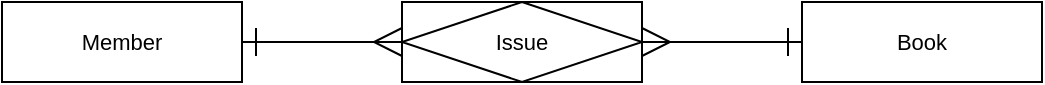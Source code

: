 <mxfile version="21.2.4" type="device" pages="3">
  <diagram name="LibrarySystem" id="lESxFu_Z51tAiPcniza-">
    <mxGraphModel dx="1050" dy="553" grid="1" gridSize="10" guides="1" tooltips="1" connect="1" arrows="1" fold="1" page="1" pageScale="1" pageWidth="850" pageHeight="1100" math="0" shadow="0">
      <root>
        <mxCell id="0" />
        <mxCell id="1" parent="0" />
        <mxCell id="5wBYpuFjk_DpI03UCCh_-4" value="" style="edgeStyle=entityRelationEdgeStyle;fontSize=11;html=1;endArrow=ERone;rounded=0;endSize=12;startArrow=ERmany;startFill=0;startSize=12;endFill=0;entryX=0;entryY=0.5;entryDx=0;entryDy=0;exitX=1;exitY=0.5;exitDx=0;exitDy=0;" parent="1" source="5wBYpuFjk_DpI03UCCh_-5" target="5wBYpuFjk_DpI03UCCh_-6" edge="1">
          <mxGeometry width="100" height="100" relative="1" as="geometry">
            <mxPoint x="460" y="230" as="sourcePoint" />
            <mxPoint x="580" y="310" as="targetPoint" />
          </mxGeometry>
        </mxCell>
        <mxCell id="5wBYpuFjk_DpI03UCCh_-5" value="&lt;font style=&quot;font-size: 11px;&quot;&gt;Issue&lt;/font&gt;" style="shape=associativeEntity;whiteSpace=wrap;html=1;align=center;fontSize=11;" parent="1" vertex="1">
          <mxGeometry x="320" y="200" width="120" height="40" as="geometry" />
        </mxCell>
        <mxCell id="5wBYpuFjk_DpI03UCCh_-6" value="&lt;font style=&quot;font-size: 11px;&quot;&gt;Book&lt;/font&gt;" style="whiteSpace=wrap;html=1;align=center;fontSize=11;" parent="1" vertex="1">
          <mxGeometry x="520" y="200" width="120" height="40" as="geometry" />
        </mxCell>
        <mxCell id="5wBYpuFjk_DpI03UCCh_-7" value="&lt;font style=&quot;font-size: 11px;&quot;&gt;Member&lt;/font&gt;" style="whiteSpace=wrap;html=1;align=center;fontSize=11;" parent="1" vertex="1">
          <mxGeometry x="120" y="200" width="120" height="40" as="geometry" />
        </mxCell>
        <mxCell id="5wBYpuFjk_DpI03UCCh_-8" value="" style="edgeStyle=entityRelationEdgeStyle;fontSize=11;html=1;endArrow=ERmany;rounded=0;endSize=12;startArrow=ERone;startFill=0;startSize=12;exitX=1;exitY=0.5;exitDx=0;exitDy=0;entryX=0;entryY=0.5;entryDx=0;entryDy=0;" parent="1" source="5wBYpuFjk_DpI03UCCh_-7" target="5wBYpuFjk_DpI03UCCh_-5" edge="1">
          <mxGeometry width="100" height="100" relative="1" as="geometry">
            <mxPoint x="320" y="480" as="sourcePoint" />
            <mxPoint x="600" y="390" as="targetPoint" />
          </mxGeometry>
        </mxCell>
      </root>
    </mxGraphModel>
  </diagram>
  <diagram id="S2V1aZm8wvq4am7jAoEh" name="SalesInformationSystem">
    <mxGraphModel dx="1050" dy="553" grid="1" gridSize="10" guides="1" tooltips="1" connect="1" arrows="1" fold="1" page="1" pageScale="1" pageWidth="850" pageHeight="1100" math="0" shadow="0">
      <root>
        <mxCell id="0" />
        <mxCell id="1" parent="0" />
        <mxCell id="zU464zbcMUOzNIzpDB2L-1" value="&lt;font style=&quot;font-size: 11px;&quot;&gt;Product&lt;/font&gt;" style="whiteSpace=wrap;html=1;align=center;fontSize=11;" parent="1" vertex="1">
          <mxGeometry x="440" y="360" width="120" height="40" as="geometry" />
        </mxCell>
        <mxCell id="zU464zbcMUOzNIzpDB2L-2" value="&lt;font style=&quot;font-size: 11px;&quot;&gt;Customer&lt;/font&gt;" style="whiteSpace=wrap;html=1;align=center;fontSize=11;" parent="1" vertex="1">
          <mxGeometry x="240" y="120" width="120" height="40" as="geometry" />
        </mxCell>
        <mxCell id="zU464zbcMUOzNIzpDB2L-3" value="&lt;font style=&quot;font-size: 11px;&quot;&gt;Order&lt;/font&gt;" style="whiteSpace=wrap;html=1;align=center;fontSize=11;" parent="1" vertex="1">
          <mxGeometry x="440" y="120" width="120" height="40" as="geometry" />
        </mxCell>
        <mxCell id="50gc6p-AnU8aoiK_yKj--1" value="" style="edgeStyle=entityRelationEdgeStyle;fontSize=11;html=1;endArrow=ERmany;rounded=0;endSize=12;startArrow=ERone;startFill=0;startSize=12;exitX=1;exitY=0.5;exitDx=0;exitDy=0;entryX=0;entryY=0.5;entryDx=0;entryDy=0;" parent="1" source="zU464zbcMUOzNIzpDB2L-2" target="zU464zbcMUOzNIzpDB2L-3" edge="1">
          <mxGeometry width="100" height="100" relative="1" as="geometry">
            <mxPoint x="270" y="124.5" as="sourcePoint" />
            <mxPoint x="410" y="124.5" as="targetPoint" />
          </mxGeometry>
        </mxCell>
        <mxCell id="eWRks6wsK892IP4dsVMo-1" value="&lt;span style=&quot;font-size: 11px;&quot;&gt;Order Details&lt;/span&gt;" style="shape=associativeEntity;whiteSpace=wrap;html=1;align=center;fontSize=11;" parent="1" vertex="1">
          <mxGeometry x="440" y="240" width="120" height="40" as="geometry" />
        </mxCell>
        <mxCell id="eWRks6wsK892IP4dsVMo-4" value="" style="endArrow=ERmany;html=1;rounded=0;endFill=0;startArrow=ERone;startFill=0;endSize=12;startSize=12;exitX=0.5;exitY=1;exitDx=0;exitDy=0;fontSize=11;" parent="1" source="zU464zbcMUOzNIzpDB2L-3" target="eWRks6wsK892IP4dsVMo-1" edge="1">
          <mxGeometry relative="1" as="geometry">
            <mxPoint x="390" y="170" as="sourcePoint" />
            <mxPoint x="390" y="280" as="targetPoint" />
          </mxGeometry>
        </mxCell>
        <mxCell id="eWRks6wsK892IP4dsVMo-5" value="" style="endArrow=ERmany;html=1;rounded=0;endFill=0;startArrow=ERone;startFill=0;endSize=12;startSize=12;exitX=0.5;exitY=0;exitDx=0;exitDy=0;entryX=0.5;entryY=1;entryDx=0;entryDy=0;fontSize=11;" parent="1" source="zU464zbcMUOzNIzpDB2L-1" target="eWRks6wsK892IP4dsVMo-1" edge="1">
          <mxGeometry relative="1" as="geometry">
            <mxPoint x="530" y="160" as="sourcePoint" />
            <mxPoint x="530" y="260" as="targetPoint" />
          </mxGeometry>
        </mxCell>
      </root>
    </mxGraphModel>
  </diagram>
  <diagram id="zlVCVe6KcqRfG_bOTZ1N" name="StudentRegistrationSystem">
    <mxGraphModel dx="1050" dy="553" grid="1" gridSize="10" guides="1" tooltips="1" connect="1" arrows="1" fold="1" page="1" pageScale="1" pageWidth="850" pageHeight="1100" math="0" shadow="0">
      <root>
        <mxCell id="0" />
        <mxCell id="1" parent="0" />
        <mxCell id="Gt5aWbUoYYorkQeezHNm-1" value="&lt;font style=&quot;font-size: 11px; font-weight: normal;&quot;&gt;Course&lt;/font&gt;" style="shape=table;startSize=60;container=1;collapsible=1;childLayout=tableLayout;fixedRows=1;rowLines=0;fontStyle=1;align=center;resizeLast=1;html=1;fontSize=11;" parent="1" vertex="1" collapsed="1">
          <mxGeometry x="160" y="360" width="120" height="40" as="geometry">
            <mxRectangle x="120" y="270" width="180" height="180" as="alternateBounds" />
          </mxGeometry>
        </mxCell>
        <mxCell id="Gt5aWbUoYYorkQeezHNm-2" value="" style="shape=tableRow;horizontal=0;startSize=0;swimlaneHead=0;swimlaneBody=0;fillColor=none;collapsible=0;dropTarget=0;points=[[0,0.5],[1,0.5]];portConstraint=eastwest;top=0;left=0;right=0;bottom=1;" parent="Gt5aWbUoYYorkQeezHNm-1" vertex="1">
          <mxGeometry y="60" width="180" height="30" as="geometry" />
        </mxCell>
        <mxCell id="Gt5aWbUoYYorkQeezHNm-3" value="PK" style="shape=partialRectangle;connectable=0;fillColor=none;top=0;left=0;bottom=0;right=0;fontStyle=1;overflow=hidden;whiteSpace=wrap;html=1;" parent="Gt5aWbUoYYorkQeezHNm-2" vertex="1">
          <mxGeometry width="30" height="30" as="geometry">
            <mxRectangle width="30" height="30" as="alternateBounds" />
          </mxGeometry>
        </mxCell>
        <mxCell id="Gt5aWbUoYYorkQeezHNm-4" value="UniqueID" style="shape=partialRectangle;connectable=0;fillColor=none;top=0;left=0;bottom=0;right=0;align=left;spacingLeft=6;fontStyle=5;overflow=hidden;whiteSpace=wrap;html=1;" parent="Gt5aWbUoYYorkQeezHNm-2" vertex="1">
          <mxGeometry x="30" width="150" height="30" as="geometry">
            <mxRectangle width="150" height="30" as="alternateBounds" />
          </mxGeometry>
        </mxCell>
        <mxCell id="Gt5aWbUoYYorkQeezHNm-5" value="" style="shape=tableRow;horizontal=0;startSize=0;swimlaneHead=0;swimlaneBody=0;fillColor=none;collapsible=0;dropTarget=0;points=[[0,0.5],[1,0.5]];portConstraint=eastwest;top=0;left=0;right=0;bottom=0;" parent="Gt5aWbUoYYorkQeezHNm-1" vertex="1">
          <mxGeometry y="90" width="180" height="30" as="geometry" />
        </mxCell>
        <mxCell id="Gt5aWbUoYYorkQeezHNm-6" value="" style="shape=partialRectangle;connectable=0;fillColor=none;top=0;left=0;bottom=0;right=0;editable=1;overflow=hidden;whiteSpace=wrap;html=1;" parent="Gt5aWbUoYYorkQeezHNm-5" vertex="1">
          <mxGeometry width="30" height="30" as="geometry">
            <mxRectangle width="30" height="30" as="alternateBounds" />
          </mxGeometry>
        </mxCell>
        <mxCell id="Gt5aWbUoYYorkQeezHNm-7" value="orderid" style="shape=partialRectangle;connectable=0;fillColor=none;top=0;left=0;bottom=0;right=0;align=left;spacingLeft=6;overflow=hidden;whiteSpace=wrap;html=1;" parent="Gt5aWbUoYYorkQeezHNm-5" vertex="1">
          <mxGeometry x="30" width="150" height="30" as="geometry">
            <mxRectangle width="150" height="30" as="alternateBounds" />
          </mxGeometry>
        </mxCell>
        <mxCell id="Gt5aWbUoYYorkQeezHNm-8" value="" style="shape=tableRow;horizontal=0;startSize=0;swimlaneHead=0;swimlaneBody=0;fillColor=none;collapsible=0;dropTarget=0;points=[[0,0.5],[1,0.5]];portConstraint=eastwest;top=0;left=0;right=0;bottom=0;" parent="Gt5aWbUoYYorkQeezHNm-1" vertex="1">
          <mxGeometry y="120" width="180" height="30" as="geometry" />
        </mxCell>
        <mxCell id="Gt5aWbUoYYorkQeezHNm-9" value="" style="shape=partialRectangle;connectable=0;fillColor=none;top=0;left=0;bottom=0;right=0;editable=1;overflow=hidden;whiteSpace=wrap;html=1;" parent="Gt5aWbUoYYorkQeezHNm-8" vertex="1">
          <mxGeometry width="30" height="30" as="geometry">
            <mxRectangle width="30" height="30" as="alternateBounds" />
          </mxGeometry>
        </mxCell>
        <mxCell id="Gt5aWbUoYYorkQeezHNm-10" value="Row 2" style="shape=partialRectangle;connectable=0;fillColor=none;top=0;left=0;bottom=0;right=0;align=left;spacingLeft=6;overflow=hidden;whiteSpace=wrap;html=1;" parent="Gt5aWbUoYYorkQeezHNm-8" vertex="1">
          <mxGeometry x="30" width="150" height="30" as="geometry">
            <mxRectangle width="150" height="30" as="alternateBounds" />
          </mxGeometry>
        </mxCell>
        <mxCell id="Gt5aWbUoYYorkQeezHNm-11" value="" style="shape=tableRow;horizontal=0;startSize=0;swimlaneHead=0;swimlaneBody=0;fillColor=none;collapsible=0;dropTarget=0;points=[[0,0.5],[1,0.5]];portConstraint=eastwest;top=0;left=0;right=0;bottom=0;" parent="Gt5aWbUoYYorkQeezHNm-1" vertex="1">
          <mxGeometry y="150" width="180" height="30" as="geometry" />
        </mxCell>
        <mxCell id="Gt5aWbUoYYorkQeezHNm-12" value="" style="shape=partialRectangle;connectable=0;fillColor=none;top=0;left=0;bottom=0;right=0;editable=1;overflow=hidden;whiteSpace=wrap;html=1;" parent="Gt5aWbUoYYorkQeezHNm-11" vertex="1">
          <mxGeometry width="30" height="30" as="geometry">
            <mxRectangle width="30" height="30" as="alternateBounds" />
          </mxGeometry>
        </mxCell>
        <mxCell id="Gt5aWbUoYYorkQeezHNm-13" value="Row 3" style="shape=partialRectangle;connectable=0;fillColor=none;top=0;left=0;bottom=0;right=0;align=left;spacingLeft=6;overflow=hidden;whiteSpace=wrap;html=1;" parent="Gt5aWbUoYYorkQeezHNm-11" vertex="1">
          <mxGeometry x="30" width="150" height="30" as="geometry">
            <mxRectangle width="150" height="30" as="alternateBounds" />
          </mxGeometry>
        </mxCell>
        <mxCell id="Gt5aWbUoYYorkQeezHNm-14" value="&lt;font style=&quot;font-size: 11px; font-weight: normal;&quot;&gt;Student&lt;/font&gt;" style="shape=table;startSize=60;container=1;collapsible=1;childLayout=tableLayout;fixedRows=1;rowLines=0;fontStyle=1;align=center;resizeLast=1;html=1;fontSize=11;" parent="1" vertex="1" collapsed="1">
          <mxGeometry x="360" y="600" width="120" height="40" as="geometry">
            <mxRectangle x="610" y="130" width="180" height="180" as="alternateBounds" />
          </mxGeometry>
        </mxCell>
        <mxCell id="Gt5aWbUoYYorkQeezHNm-15" value="" style="shape=tableRow;horizontal=0;startSize=0;swimlaneHead=0;swimlaneBody=0;fillColor=none;collapsible=0;dropTarget=0;points=[[0,0.5],[1,0.5]];portConstraint=eastwest;top=0;left=0;right=0;bottom=1;" parent="Gt5aWbUoYYorkQeezHNm-14" vertex="1">
          <mxGeometry y="60" width="180" height="30" as="geometry" />
        </mxCell>
        <mxCell id="Gt5aWbUoYYorkQeezHNm-16" value="PK" style="shape=partialRectangle;connectable=0;fillColor=none;top=0;left=0;bottom=0;right=0;fontStyle=1;overflow=hidden;whiteSpace=wrap;html=1;" parent="Gt5aWbUoYYorkQeezHNm-15" vertex="1">
          <mxGeometry width="30" height="30" as="geometry">
            <mxRectangle width="30" height="30" as="alternateBounds" />
          </mxGeometry>
        </mxCell>
        <mxCell id="Gt5aWbUoYYorkQeezHNm-17" value="UniqueID" style="shape=partialRectangle;connectable=0;fillColor=none;top=0;left=0;bottom=0;right=0;align=left;spacingLeft=6;fontStyle=5;overflow=hidden;whiteSpace=wrap;html=1;" parent="Gt5aWbUoYYorkQeezHNm-15" vertex="1">
          <mxGeometry x="30" width="150" height="30" as="geometry">
            <mxRectangle width="150" height="30" as="alternateBounds" />
          </mxGeometry>
        </mxCell>
        <mxCell id="Gt5aWbUoYYorkQeezHNm-18" value="" style="shape=tableRow;horizontal=0;startSize=0;swimlaneHead=0;swimlaneBody=0;fillColor=none;collapsible=0;dropTarget=0;points=[[0,0.5],[1,0.5]];portConstraint=eastwest;top=0;left=0;right=0;bottom=0;" parent="Gt5aWbUoYYorkQeezHNm-14" vertex="1">
          <mxGeometry y="90" width="180" height="30" as="geometry" />
        </mxCell>
        <mxCell id="Gt5aWbUoYYorkQeezHNm-19" value="" style="shape=partialRectangle;connectable=0;fillColor=none;top=0;left=0;bottom=0;right=0;editable=1;overflow=hidden;whiteSpace=wrap;html=1;" parent="Gt5aWbUoYYorkQeezHNm-18" vertex="1">
          <mxGeometry width="30" height="30" as="geometry">
            <mxRectangle width="30" height="30" as="alternateBounds" />
          </mxGeometry>
        </mxCell>
        <mxCell id="Gt5aWbUoYYorkQeezHNm-20" value="orderid" style="shape=partialRectangle;connectable=0;fillColor=none;top=0;left=0;bottom=0;right=0;align=left;spacingLeft=6;overflow=hidden;whiteSpace=wrap;html=1;" parent="Gt5aWbUoYYorkQeezHNm-18" vertex="1">
          <mxGeometry x="30" width="150" height="30" as="geometry">
            <mxRectangle width="150" height="30" as="alternateBounds" />
          </mxGeometry>
        </mxCell>
        <mxCell id="Gt5aWbUoYYorkQeezHNm-21" value="" style="shape=tableRow;horizontal=0;startSize=0;swimlaneHead=0;swimlaneBody=0;fillColor=none;collapsible=0;dropTarget=0;points=[[0,0.5],[1,0.5]];portConstraint=eastwest;top=0;left=0;right=0;bottom=0;" parent="Gt5aWbUoYYorkQeezHNm-14" vertex="1">
          <mxGeometry y="120" width="180" height="30" as="geometry" />
        </mxCell>
        <mxCell id="Gt5aWbUoYYorkQeezHNm-22" value="" style="shape=partialRectangle;connectable=0;fillColor=none;top=0;left=0;bottom=0;right=0;editable=1;overflow=hidden;whiteSpace=wrap;html=1;" parent="Gt5aWbUoYYorkQeezHNm-21" vertex="1">
          <mxGeometry width="30" height="30" as="geometry">
            <mxRectangle width="30" height="30" as="alternateBounds" />
          </mxGeometry>
        </mxCell>
        <mxCell id="Gt5aWbUoYYorkQeezHNm-23" value="Row 2" style="shape=partialRectangle;connectable=0;fillColor=none;top=0;left=0;bottom=0;right=0;align=left;spacingLeft=6;overflow=hidden;whiteSpace=wrap;html=1;" parent="Gt5aWbUoYYorkQeezHNm-21" vertex="1">
          <mxGeometry x="30" width="150" height="30" as="geometry">
            <mxRectangle width="150" height="30" as="alternateBounds" />
          </mxGeometry>
        </mxCell>
        <mxCell id="Gt5aWbUoYYorkQeezHNm-24" value="" style="shape=tableRow;horizontal=0;startSize=0;swimlaneHead=0;swimlaneBody=0;fillColor=none;collapsible=0;dropTarget=0;points=[[0,0.5],[1,0.5]];portConstraint=eastwest;top=0;left=0;right=0;bottom=0;" parent="Gt5aWbUoYYorkQeezHNm-14" vertex="1">
          <mxGeometry y="150" width="180" height="30" as="geometry" />
        </mxCell>
        <mxCell id="Gt5aWbUoYYorkQeezHNm-25" value="" style="shape=partialRectangle;connectable=0;fillColor=none;top=0;left=0;bottom=0;right=0;editable=1;overflow=hidden;whiteSpace=wrap;html=1;" parent="Gt5aWbUoYYorkQeezHNm-24" vertex="1">
          <mxGeometry width="30" height="30" as="geometry">
            <mxRectangle width="30" height="30" as="alternateBounds" />
          </mxGeometry>
        </mxCell>
        <mxCell id="Gt5aWbUoYYorkQeezHNm-26" value="Row 3" style="shape=partialRectangle;connectable=0;fillColor=none;top=0;left=0;bottom=0;right=0;align=left;spacingLeft=6;overflow=hidden;whiteSpace=wrap;html=1;" parent="Gt5aWbUoYYorkQeezHNm-24" vertex="1">
          <mxGeometry x="30" width="150" height="30" as="geometry">
            <mxRectangle width="150" height="30" as="alternateBounds" />
          </mxGeometry>
        </mxCell>
        <mxCell id="Gt5aWbUoYYorkQeezHNm-27" value="&lt;font style=&quot;font-size: 11px; font-weight: normal;&quot;&gt;Faculty&lt;/font&gt;" style="shape=table;startSize=60;container=1;collapsible=1;childLayout=tableLayout;fixedRows=1;rowLines=0;fontStyle=1;align=center;resizeLast=1;html=1;fontSize=11;" parent="1" vertex="1" collapsed="1">
          <mxGeometry x="360" y="240" width="120" height="40" as="geometry">
            <mxRectangle x="330" y="180" width="180" height="180" as="alternateBounds" />
          </mxGeometry>
        </mxCell>
        <mxCell id="Gt5aWbUoYYorkQeezHNm-28" value="" style="shape=tableRow;horizontal=0;startSize=0;swimlaneHead=0;swimlaneBody=0;fillColor=none;collapsible=0;dropTarget=0;points=[[0,0.5],[1,0.5]];portConstraint=eastwest;top=0;left=0;right=0;bottom=1;" parent="Gt5aWbUoYYorkQeezHNm-27" vertex="1">
          <mxGeometry y="60" width="180" height="30" as="geometry" />
        </mxCell>
        <mxCell id="Gt5aWbUoYYorkQeezHNm-29" value="PK" style="shape=partialRectangle;connectable=0;fillColor=none;top=0;left=0;bottom=0;right=0;fontStyle=1;overflow=hidden;whiteSpace=wrap;html=1;" parent="Gt5aWbUoYYorkQeezHNm-28" vertex="1">
          <mxGeometry width="30" height="30" as="geometry">
            <mxRectangle width="30" height="30" as="alternateBounds" />
          </mxGeometry>
        </mxCell>
        <mxCell id="Gt5aWbUoYYorkQeezHNm-30" value="UniqueID" style="shape=partialRectangle;connectable=0;fillColor=none;top=0;left=0;bottom=0;right=0;align=left;spacingLeft=6;fontStyle=5;overflow=hidden;whiteSpace=wrap;html=1;" parent="Gt5aWbUoYYorkQeezHNm-28" vertex="1">
          <mxGeometry x="30" width="150" height="30" as="geometry">
            <mxRectangle width="150" height="30" as="alternateBounds" />
          </mxGeometry>
        </mxCell>
        <mxCell id="Gt5aWbUoYYorkQeezHNm-31" value="" style="shape=tableRow;horizontal=0;startSize=0;swimlaneHead=0;swimlaneBody=0;fillColor=none;collapsible=0;dropTarget=0;points=[[0,0.5],[1,0.5]];portConstraint=eastwest;top=0;left=0;right=0;bottom=0;" parent="Gt5aWbUoYYorkQeezHNm-27" vertex="1">
          <mxGeometry y="90" width="180" height="30" as="geometry" />
        </mxCell>
        <mxCell id="Gt5aWbUoYYorkQeezHNm-32" value="" style="shape=partialRectangle;connectable=0;fillColor=none;top=0;left=0;bottom=0;right=0;editable=1;overflow=hidden;whiteSpace=wrap;html=1;" parent="Gt5aWbUoYYorkQeezHNm-31" vertex="1">
          <mxGeometry width="30" height="30" as="geometry">
            <mxRectangle width="30" height="30" as="alternateBounds" />
          </mxGeometry>
        </mxCell>
        <mxCell id="Gt5aWbUoYYorkQeezHNm-33" value="orderid" style="shape=partialRectangle;connectable=0;fillColor=none;top=0;left=0;bottom=0;right=0;align=left;spacingLeft=6;overflow=hidden;whiteSpace=wrap;html=1;" parent="Gt5aWbUoYYorkQeezHNm-31" vertex="1">
          <mxGeometry x="30" width="150" height="30" as="geometry">
            <mxRectangle width="150" height="30" as="alternateBounds" />
          </mxGeometry>
        </mxCell>
        <mxCell id="Gt5aWbUoYYorkQeezHNm-34" value="" style="shape=tableRow;horizontal=0;startSize=0;swimlaneHead=0;swimlaneBody=0;fillColor=none;collapsible=0;dropTarget=0;points=[[0,0.5],[1,0.5]];portConstraint=eastwest;top=0;left=0;right=0;bottom=0;" parent="Gt5aWbUoYYorkQeezHNm-27" vertex="1">
          <mxGeometry y="120" width="180" height="30" as="geometry" />
        </mxCell>
        <mxCell id="Gt5aWbUoYYorkQeezHNm-35" value="" style="shape=partialRectangle;connectable=0;fillColor=none;top=0;left=0;bottom=0;right=0;editable=1;overflow=hidden;whiteSpace=wrap;html=1;" parent="Gt5aWbUoYYorkQeezHNm-34" vertex="1">
          <mxGeometry width="30" height="30" as="geometry">
            <mxRectangle width="30" height="30" as="alternateBounds" />
          </mxGeometry>
        </mxCell>
        <mxCell id="Gt5aWbUoYYorkQeezHNm-36" value="Row 2" style="shape=partialRectangle;connectable=0;fillColor=none;top=0;left=0;bottom=0;right=0;align=left;spacingLeft=6;overflow=hidden;whiteSpace=wrap;html=1;" parent="Gt5aWbUoYYorkQeezHNm-34" vertex="1">
          <mxGeometry x="30" width="150" height="30" as="geometry">
            <mxRectangle width="150" height="30" as="alternateBounds" />
          </mxGeometry>
        </mxCell>
        <mxCell id="Gt5aWbUoYYorkQeezHNm-37" value="" style="shape=tableRow;horizontal=0;startSize=0;swimlaneHead=0;swimlaneBody=0;fillColor=none;collapsible=0;dropTarget=0;points=[[0,0.5],[1,0.5]];portConstraint=eastwest;top=0;left=0;right=0;bottom=0;" parent="Gt5aWbUoYYorkQeezHNm-27" vertex="1">
          <mxGeometry y="150" width="180" height="30" as="geometry" />
        </mxCell>
        <mxCell id="Gt5aWbUoYYorkQeezHNm-38" value="" style="shape=partialRectangle;connectable=0;fillColor=none;top=0;left=0;bottom=0;right=0;editable=1;overflow=hidden;whiteSpace=wrap;html=1;" parent="Gt5aWbUoYYorkQeezHNm-37" vertex="1">
          <mxGeometry width="30" height="30" as="geometry">
            <mxRectangle width="30" height="30" as="alternateBounds" />
          </mxGeometry>
        </mxCell>
        <mxCell id="Gt5aWbUoYYorkQeezHNm-39" value="Row 3" style="shape=partialRectangle;connectable=0;fillColor=none;top=0;left=0;bottom=0;right=0;align=left;spacingLeft=6;overflow=hidden;whiteSpace=wrap;html=1;" parent="Gt5aWbUoYYorkQeezHNm-37" vertex="1">
          <mxGeometry x="30" width="150" height="30" as="geometry">
            <mxRectangle width="150" height="30" as="alternateBounds" />
          </mxGeometry>
        </mxCell>
        <mxCell id="UI5lpXQTMRBJUjIKb0_8-1" value="&lt;span style=&quot;font-size: 11px;&quot;&gt;Course Offered&lt;/span&gt;" style="shape=associativeEntity;whiteSpace=wrap;html=1;align=center;fontSize=11;" parent="1" vertex="1">
          <mxGeometry x="360" y="360" width="120" height="40" as="geometry" />
        </mxCell>
        <mxCell id="UI5lpXQTMRBJUjIKb0_8-2" value="&lt;font style=&quot;font-size: 11px; font-weight: normal;&quot;&gt;Semester&lt;/font&gt;" style="shape=table;startSize=60;container=1;collapsible=1;childLayout=tableLayout;fixedRows=1;rowLines=0;fontStyle=1;align=center;resizeLast=1;html=1;fontSize=11;" parent="1" vertex="1" collapsed="1">
          <mxGeometry x="562" y="360" width="120" height="40" as="geometry">
            <mxRectangle x="610" y="130" width="180" height="180" as="alternateBounds" />
          </mxGeometry>
        </mxCell>
        <mxCell id="UI5lpXQTMRBJUjIKb0_8-3" value="" style="shape=tableRow;horizontal=0;startSize=0;swimlaneHead=0;swimlaneBody=0;fillColor=none;collapsible=0;dropTarget=0;points=[[0,0.5],[1,0.5]];portConstraint=eastwest;top=0;left=0;right=0;bottom=1;" parent="UI5lpXQTMRBJUjIKb0_8-2" vertex="1">
          <mxGeometry y="60" width="180" height="30" as="geometry" />
        </mxCell>
        <mxCell id="UI5lpXQTMRBJUjIKb0_8-4" value="PK" style="shape=partialRectangle;connectable=0;fillColor=none;top=0;left=0;bottom=0;right=0;fontStyle=1;overflow=hidden;whiteSpace=wrap;html=1;" parent="UI5lpXQTMRBJUjIKb0_8-3" vertex="1">
          <mxGeometry width="30" height="30" as="geometry">
            <mxRectangle width="30" height="30" as="alternateBounds" />
          </mxGeometry>
        </mxCell>
        <mxCell id="UI5lpXQTMRBJUjIKb0_8-5" value="UniqueID" style="shape=partialRectangle;connectable=0;fillColor=none;top=0;left=0;bottom=0;right=0;align=left;spacingLeft=6;fontStyle=5;overflow=hidden;whiteSpace=wrap;html=1;" parent="UI5lpXQTMRBJUjIKb0_8-3" vertex="1">
          <mxGeometry x="30" width="150" height="30" as="geometry">
            <mxRectangle width="150" height="30" as="alternateBounds" />
          </mxGeometry>
        </mxCell>
        <mxCell id="UI5lpXQTMRBJUjIKb0_8-6" value="" style="shape=tableRow;horizontal=0;startSize=0;swimlaneHead=0;swimlaneBody=0;fillColor=none;collapsible=0;dropTarget=0;points=[[0,0.5],[1,0.5]];portConstraint=eastwest;top=0;left=0;right=0;bottom=0;" parent="UI5lpXQTMRBJUjIKb0_8-2" vertex="1">
          <mxGeometry y="90" width="180" height="30" as="geometry" />
        </mxCell>
        <mxCell id="UI5lpXQTMRBJUjIKb0_8-7" value="" style="shape=partialRectangle;connectable=0;fillColor=none;top=0;left=0;bottom=0;right=0;editable=1;overflow=hidden;whiteSpace=wrap;html=1;" parent="UI5lpXQTMRBJUjIKb0_8-6" vertex="1">
          <mxGeometry width="30" height="30" as="geometry">
            <mxRectangle width="30" height="30" as="alternateBounds" />
          </mxGeometry>
        </mxCell>
        <mxCell id="UI5lpXQTMRBJUjIKb0_8-8" value="orderid" style="shape=partialRectangle;connectable=0;fillColor=none;top=0;left=0;bottom=0;right=0;align=left;spacingLeft=6;overflow=hidden;whiteSpace=wrap;html=1;" parent="UI5lpXQTMRBJUjIKb0_8-6" vertex="1">
          <mxGeometry x="30" width="150" height="30" as="geometry">
            <mxRectangle width="150" height="30" as="alternateBounds" />
          </mxGeometry>
        </mxCell>
        <mxCell id="UI5lpXQTMRBJUjIKb0_8-9" value="" style="shape=tableRow;horizontal=0;startSize=0;swimlaneHead=0;swimlaneBody=0;fillColor=none;collapsible=0;dropTarget=0;points=[[0,0.5],[1,0.5]];portConstraint=eastwest;top=0;left=0;right=0;bottom=0;" parent="UI5lpXQTMRBJUjIKb0_8-2" vertex="1">
          <mxGeometry y="120" width="180" height="30" as="geometry" />
        </mxCell>
        <mxCell id="UI5lpXQTMRBJUjIKb0_8-10" value="" style="shape=partialRectangle;connectable=0;fillColor=none;top=0;left=0;bottom=0;right=0;editable=1;overflow=hidden;whiteSpace=wrap;html=1;" parent="UI5lpXQTMRBJUjIKb0_8-9" vertex="1">
          <mxGeometry width="30" height="30" as="geometry">
            <mxRectangle width="30" height="30" as="alternateBounds" />
          </mxGeometry>
        </mxCell>
        <mxCell id="UI5lpXQTMRBJUjIKb0_8-11" value="Row 2" style="shape=partialRectangle;connectable=0;fillColor=none;top=0;left=0;bottom=0;right=0;align=left;spacingLeft=6;overflow=hidden;whiteSpace=wrap;html=1;" parent="UI5lpXQTMRBJUjIKb0_8-9" vertex="1">
          <mxGeometry x="30" width="150" height="30" as="geometry">
            <mxRectangle width="150" height="30" as="alternateBounds" />
          </mxGeometry>
        </mxCell>
        <mxCell id="UI5lpXQTMRBJUjIKb0_8-12" value="" style="shape=tableRow;horizontal=0;startSize=0;swimlaneHead=0;swimlaneBody=0;fillColor=none;collapsible=0;dropTarget=0;points=[[0,0.5],[1,0.5]];portConstraint=eastwest;top=0;left=0;right=0;bottom=0;" parent="UI5lpXQTMRBJUjIKb0_8-2" vertex="1">
          <mxGeometry y="150" width="180" height="30" as="geometry" />
        </mxCell>
        <mxCell id="UI5lpXQTMRBJUjIKb0_8-13" value="" style="shape=partialRectangle;connectable=0;fillColor=none;top=0;left=0;bottom=0;right=0;editable=1;overflow=hidden;whiteSpace=wrap;html=1;" parent="UI5lpXQTMRBJUjIKb0_8-12" vertex="1">
          <mxGeometry width="30" height="30" as="geometry">
            <mxRectangle width="30" height="30" as="alternateBounds" />
          </mxGeometry>
        </mxCell>
        <mxCell id="UI5lpXQTMRBJUjIKb0_8-14" value="Row 3" style="shape=partialRectangle;connectable=0;fillColor=none;top=0;left=0;bottom=0;right=0;align=left;spacingLeft=6;overflow=hidden;whiteSpace=wrap;html=1;" parent="UI5lpXQTMRBJUjIKb0_8-12" vertex="1">
          <mxGeometry x="30" width="150" height="30" as="geometry">
            <mxRectangle width="150" height="30" as="alternateBounds" />
          </mxGeometry>
        </mxCell>
        <mxCell id="UI5lpXQTMRBJUjIKb0_8-16" value="&lt;span style=&quot;font-size: 11px;&quot;&gt;Register&lt;/span&gt;" style="shape=associativeEntity;whiteSpace=wrap;html=1;align=center;fontSize=11;" parent="1" vertex="1">
          <mxGeometry x="360" y="480" width="120" height="40" as="geometry" />
        </mxCell>
        <mxCell id="UI5lpXQTMRBJUjIKb0_8-17" value="&lt;span style=&quot;font-size: 11px; font-weight: 400;&quot;&gt;Marks Distributions&lt;/span&gt;" style="shape=table;startSize=60;container=1;collapsible=1;childLayout=tableLayout;fixedRows=1;rowLines=0;fontStyle=1;align=center;resizeLast=1;html=1;fontSize=11;" parent="1" vertex="1" collapsed="1">
          <mxGeometry x="562" y="480" width="120" height="40" as="geometry">
            <mxRectangle x="120" y="270" width="180" height="180" as="alternateBounds" />
          </mxGeometry>
        </mxCell>
        <mxCell id="UI5lpXQTMRBJUjIKb0_8-18" value="" style="shape=tableRow;horizontal=0;startSize=0;swimlaneHead=0;swimlaneBody=0;fillColor=none;collapsible=0;dropTarget=0;points=[[0,0.5],[1,0.5]];portConstraint=eastwest;top=0;left=0;right=0;bottom=1;" parent="UI5lpXQTMRBJUjIKb0_8-17" vertex="1">
          <mxGeometry y="60" width="180" height="30" as="geometry" />
        </mxCell>
        <mxCell id="UI5lpXQTMRBJUjIKb0_8-19" value="PK" style="shape=partialRectangle;connectable=0;fillColor=none;top=0;left=0;bottom=0;right=0;fontStyle=1;overflow=hidden;whiteSpace=wrap;html=1;" parent="UI5lpXQTMRBJUjIKb0_8-18" vertex="1">
          <mxGeometry width="30" height="30" as="geometry">
            <mxRectangle width="30" height="30" as="alternateBounds" />
          </mxGeometry>
        </mxCell>
        <mxCell id="UI5lpXQTMRBJUjIKb0_8-20" value="UniqueID" style="shape=partialRectangle;connectable=0;fillColor=none;top=0;left=0;bottom=0;right=0;align=left;spacingLeft=6;fontStyle=5;overflow=hidden;whiteSpace=wrap;html=1;" parent="UI5lpXQTMRBJUjIKb0_8-18" vertex="1">
          <mxGeometry x="30" width="150" height="30" as="geometry">
            <mxRectangle width="150" height="30" as="alternateBounds" />
          </mxGeometry>
        </mxCell>
        <mxCell id="UI5lpXQTMRBJUjIKb0_8-21" value="" style="shape=tableRow;horizontal=0;startSize=0;swimlaneHead=0;swimlaneBody=0;fillColor=none;collapsible=0;dropTarget=0;points=[[0,0.5],[1,0.5]];portConstraint=eastwest;top=0;left=0;right=0;bottom=0;" parent="UI5lpXQTMRBJUjIKb0_8-17" vertex="1">
          <mxGeometry y="90" width="180" height="30" as="geometry" />
        </mxCell>
        <mxCell id="UI5lpXQTMRBJUjIKb0_8-22" value="" style="shape=partialRectangle;connectable=0;fillColor=none;top=0;left=0;bottom=0;right=0;editable=1;overflow=hidden;whiteSpace=wrap;html=1;" parent="UI5lpXQTMRBJUjIKb0_8-21" vertex="1">
          <mxGeometry width="30" height="30" as="geometry">
            <mxRectangle width="30" height="30" as="alternateBounds" />
          </mxGeometry>
        </mxCell>
        <mxCell id="UI5lpXQTMRBJUjIKb0_8-23" value="orderid" style="shape=partialRectangle;connectable=0;fillColor=none;top=0;left=0;bottom=0;right=0;align=left;spacingLeft=6;overflow=hidden;whiteSpace=wrap;html=1;" parent="UI5lpXQTMRBJUjIKb0_8-21" vertex="1">
          <mxGeometry x="30" width="150" height="30" as="geometry">
            <mxRectangle width="150" height="30" as="alternateBounds" />
          </mxGeometry>
        </mxCell>
        <mxCell id="UI5lpXQTMRBJUjIKb0_8-24" value="" style="shape=tableRow;horizontal=0;startSize=0;swimlaneHead=0;swimlaneBody=0;fillColor=none;collapsible=0;dropTarget=0;points=[[0,0.5],[1,0.5]];portConstraint=eastwest;top=0;left=0;right=0;bottom=0;" parent="UI5lpXQTMRBJUjIKb0_8-17" vertex="1">
          <mxGeometry y="120" width="180" height="30" as="geometry" />
        </mxCell>
        <mxCell id="UI5lpXQTMRBJUjIKb0_8-25" value="" style="shape=partialRectangle;connectable=0;fillColor=none;top=0;left=0;bottom=0;right=0;editable=1;overflow=hidden;whiteSpace=wrap;html=1;" parent="UI5lpXQTMRBJUjIKb0_8-24" vertex="1">
          <mxGeometry width="30" height="30" as="geometry">
            <mxRectangle width="30" height="30" as="alternateBounds" />
          </mxGeometry>
        </mxCell>
        <mxCell id="UI5lpXQTMRBJUjIKb0_8-26" value="Row 2" style="shape=partialRectangle;connectable=0;fillColor=none;top=0;left=0;bottom=0;right=0;align=left;spacingLeft=6;overflow=hidden;whiteSpace=wrap;html=1;" parent="UI5lpXQTMRBJUjIKb0_8-24" vertex="1">
          <mxGeometry x="30" width="150" height="30" as="geometry">
            <mxRectangle width="150" height="30" as="alternateBounds" />
          </mxGeometry>
        </mxCell>
        <mxCell id="UI5lpXQTMRBJUjIKb0_8-27" value="" style="shape=tableRow;horizontal=0;startSize=0;swimlaneHead=0;swimlaneBody=0;fillColor=none;collapsible=0;dropTarget=0;points=[[0,0.5],[1,0.5]];portConstraint=eastwest;top=0;left=0;right=0;bottom=0;" parent="UI5lpXQTMRBJUjIKb0_8-17" vertex="1">
          <mxGeometry y="150" width="180" height="30" as="geometry" />
        </mxCell>
        <mxCell id="UI5lpXQTMRBJUjIKb0_8-28" value="" style="shape=partialRectangle;connectable=0;fillColor=none;top=0;left=0;bottom=0;right=0;editable=1;overflow=hidden;whiteSpace=wrap;html=1;" parent="UI5lpXQTMRBJUjIKb0_8-27" vertex="1">
          <mxGeometry width="30" height="30" as="geometry">
            <mxRectangle width="30" height="30" as="alternateBounds" />
          </mxGeometry>
        </mxCell>
        <mxCell id="UI5lpXQTMRBJUjIKb0_8-29" value="Row 3" style="shape=partialRectangle;connectable=0;fillColor=none;top=0;left=0;bottom=0;right=0;align=left;spacingLeft=6;overflow=hidden;whiteSpace=wrap;html=1;" parent="UI5lpXQTMRBJUjIKb0_8-27" vertex="1">
          <mxGeometry x="30" width="150" height="30" as="geometry">
            <mxRectangle width="150" height="30" as="alternateBounds" />
          </mxGeometry>
        </mxCell>
        <mxCell id="UI5lpXQTMRBJUjIKb0_8-30" value="&lt;font style=&quot;font-size: 11px; font-weight: normal;&quot;&gt;Result&lt;/font&gt;" style="shape=table;startSize=60;container=1;collapsible=1;childLayout=tableLayout;fixedRows=1;rowLines=0;fontStyle=1;align=center;resizeLast=1;html=1;fontSize=11;" parent="1" vertex="1" collapsed="1">
          <mxGeometry x="562" y="600" width="120" height="40" as="geometry">
            <mxRectangle x="610" y="130" width="180" height="180" as="alternateBounds" />
          </mxGeometry>
        </mxCell>
        <mxCell id="UI5lpXQTMRBJUjIKb0_8-31" value="" style="shape=tableRow;horizontal=0;startSize=0;swimlaneHead=0;swimlaneBody=0;fillColor=none;collapsible=0;dropTarget=0;points=[[0,0.5],[1,0.5]];portConstraint=eastwest;top=0;left=0;right=0;bottom=1;" parent="UI5lpXQTMRBJUjIKb0_8-30" vertex="1">
          <mxGeometry y="60" width="180" height="30" as="geometry" />
        </mxCell>
        <mxCell id="UI5lpXQTMRBJUjIKb0_8-32" value="PK" style="shape=partialRectangle;connectable=0;fillColor=none;top=0;left=0;bottom=0;right=0;fontStyle=1;overflow=hidden;whiteSpace=wrap;html=1;" parent="UI5lpXQTMRBJUjIKb0_8-31" vertex="1">
          <mxGeometry width="30" height="30" as="geometry">
            <mxRectangle width="30" height="30" as="alternateBounds" />
          </mxGeometry>
        </mxCell>
        <mxCell id="UI5lpXQTMRBJUjIKb0_8-33" value="UniqueID" style="shape=partialRectangle;connectable=0;fillColor=none;top=0;left=0;bottom=0;right=0;align=left;spacingLeft=6;fontStyle=5;overflow=hidden;whiteSpace=wrap;html=1;" parent="UI5lpXQTMRBJUjIKb0_8-31" vertex="1">
          <mxGeometry x="30" width="150" height="30" as="geometry">
            <mxRectangle width="150" height="30" as="alternateBounds" />
          </mxGeometry>
        </mxCell>
        <mxCell id="UI5lpXQTMRBJUjIKb0_8-34" value="" style="shape=tableRow;horizontal=0;startSize=0;swimlaneHead=0;swimlaneBody=0;fillColor=none;collapsible=0;dropTarget=0;points=[[0,0.5],[1,0.5]];portConstraint=eastwest;top=0;left=0;right=0;bottom=0;" parent="UI5lpXQTMRBJUjIKb0_8-30" vertex="1">
          <mxGeometry y="90" width="180" height="30" as="geometry" />
        </mxCell>
        <mxCell id="UI5lpXQTMRBJUjIKb0_8-35" value="" style="shape=partialRectangle;connectable=0;fillColor=none;top=0;left=0;bottom=0;right=0;editable=1;overflow=hidden;whiteSpace=wrap;html=1;" parent="UI5lpXQTMRBJUjIKb0_8-34" vertex="1">
          <mxGeometry width="30" height="30" as="geometry">
            <mxRectangle width="30" height="30" as="alternateBounds" />
          </mxGeometry>
        </mxCell>
        <mxCell id="UI5lpXQTMRBJUjIKb0_8-36" value="orderid" style="shape=partialRectangle;connectable=0;fillColor=none;top=0;left=0;bottom=0;right=0;align=left;spacingLeft=6;overflow=hidden;whiteSpace=wrap;html=1;" parent="UI5lpXQTMRBJUjIKb0_8-34" vertex="1">
          <mxGeometry x="30" width="150" height="30" as="geometry">
            <mxRectangle width="150" height="30" as="alternateBounds" />
          </mxGeometry>
        </mxCell>
        <mxCell id="UI5lpXQTMRBJUjIKb0_8-37" value="" style="shape=tableRow;horizontal=0;startSize=0;swimlaneHead=0;swimlaneBody=0;fillColor=none;collapsible=0;dropTarget=0;points=[[0,0.5],[1,0.5]];portConstraint=eastwest;top=0;left=0;right=0;bottom=0;" parent="UI5lpXQTMRBJUjIKb0_8-30" vertex="1">
          <mxGeometry y="120" width="180" height="30" as="geometry" />
        </mxCell>
        <mxCell id="UI5lpXQTMRBJUjIKb0_8-38" value="" style="shape=partialRectangle;connectable=0;fillColor=none;top=0;left=0;bottom=0;right=0;editable=1;overflow=hidden;whiteSpace=wrap;html=1;" parent="UI5lpXQTMRBJUjIKb0_8-37" vertex="1">
          <mxGeometry width="30" height="30" as="geometry">
            <mxRectangle width="30" height="30" as="alternateBounds" />
          </mxGeometry>
        </mxCell>
        <mxCell id="UI5lpXQTMRBJUjIKb0_8-39" value="Row 2" style="shape=partialRectangle;connectable=0;fillColor=none;top=0;left=0;bottom=0;right=0;align=left;spacingLeft=6;overflow=hidden;whiteSpace=wrap;html=1;" parent="UI5lpXQTMRBJUjIKb0_8-37" vertex="1">
          <mxGeometry x="30" width="150" height="30" as="geometry">
            <mxRectangle width="150" height="30" as="alternateBounds" />
          </mxGeometry>
        </mxCell>
        <mxCell id="UI5lpXQTMRBJUjIKb0_8-40" value="" style="shape=tableRow;horizontal=0;startSize=0;swimlaneHead=0;swimlaneBody=0;fillColor=none;collapsible=0;dropTarget=0;points=[[0,0.5],[1,0.5]];portConstraint=eastwest;top=0;left=0;right=0;bottom=0;" parent="UI5lpXQTMRBJUjIKb0_8-30" vertex="1">
          <mxGeometry y="150" width="180" height="30" as="geometry" />
        </mxCell>
        <mxCell id="UI5lpXQTMRBJUjIKb0_8-41" value="" style="shape=partialRectangle;connectable=0;fillColor=none;top=0;left=0;bottom=0;right=0;editable=1;overflow=hidden;whiteSpace=wrap;html=1;" parent="UI5lpXQTMRBJUjIKb0_8-40" vertex="1">
          <mxGeometry width="30" height="30" as="geometry">
            <mxRectangle width="30" height="30" as="alternateBounds" />
          </mxGeometry>
        </mxCell>
        <mxCell id="UI5lpXQTMRBJUjIKb0_8-42" value="Row 3" style="shape=partialRectangle;connectable=0;fillColor=none;top=0;left=0;bottom=0;right=0;align=left;spacingLeft=6;overflow=hidden;whiteSpace=wrap;html=1;" parent="UI5lpXQTMRBJUjIKb0_8-40" vertex="1">
          <mxGeometry x="30" width="150" height="30" as="geometry">
            <mxRectangle width="150" height="30" as="alternateBounds" />
          </mxGeometry>
        </mxCell>
        <mxCell id="fCqwsx8MOOCPQnqIeEcP-1" value="" style="endArrow=ERone;html=1;rounded=0;endFill=0;startArrow=ERone;startFill=0;endSize=12;startSize=12;exitX=0.5;exitY=1;exitDx=0;exitDy=0;entryX=0.5;entryY=0;entryDx=0;entryDy=0;fontSize=11;" parent="1" target="UI5lpXQTMRBJUjIKb0_8-1" edge="1">
          <mxGeometry relative="1" as="geometry">
            <mxPoint x="421" y="280" as="sourcePoint" />
            <mxPoint x="421" y="350" as="targetPoint" />
          </mxGeometry>
        </mxCell>
        <mxCell id="RUzxin6_u-ai1Ic6wCkI-1" value="" style="edgeStyle=entityRelationEdgeStyle;fontSize=11;html=1;endArrow=ERmany;rounded=0;endSize=12;startArrow=ERone;startFill=0;startSize=12;exitX=1;exitY=0.5;exitDx=0;exitDy=0;entryX=0;entryY=0.5;entryDx=0;entryDy=0;" parent="1" source="Gt5aWbUoYYorkQeezHNm-1" target="UI5lpXQTMRBJUjIKb0_8-1" edge="1">
          <mxGeometry width="100" height="100" relative="1" as="geometry">
            <mxPoint x="170" y="220" as="sourcePoint" />
            <mxPoint x="310" y="220" as="targetPoint" />
          </mxGeometry>
        </mxCell>
        <mxCell id="RUzxin6_u-ai1Ic6wCkI-2" value="" style="edgeStyle=entityRelationEdgeStyle;fontSize=11;html=1;endArrow=ERmany;rounded=0;endSize=12;startArrow=ERone;startFill=0;startSize=12;exitX=0;exitY=0.5;exitDx=0;exitDy=0;entryX=1;entryY=0.5;entryDx=0;entryDy=0;" parent="1" source="UI5lpXQTMRBJUjIKb0_8-2" target="UI5lpXQTMRBJUjIKb0_8-1" edge="1">
          <mxGeometry width="100" height="100" relative="1" as="geometry">
            <mxPoint x="490" y="430" as="sourcePoint" />
            <mxPoint x="600" y="430" as="targetPoint" />
          </mxGeometry>
        </mxCell>
        <mxCell id="RUzxin6_u-ai1Ic6wCkI-3" value="" style="endArrow=ERmany;html=1;rounded=0;endFill=0;startArrow=ERone;startFill=0;endSize=12;startSize=12;exitX=0.5;exitY=1;exitDx=0;exitDy=0;entryX=0.5;entryY=0;entryDx=0;entryDy=0;fontSize=11;" parent="1" edge="1">
          <mxGeometry relative="1" as="geometry">
            <mxPoint x="421" y="400" as="sourcePoint" />
            <mxPoint x="421" y="480" as="targetPoint" />
          </mxGeometry>
        </mxCell>
        <mxCell id="RUzxin6_u-ai1Ic6wCkI-4" value="" style="edgeStyle=entityRelationEdgeStyle;fontSize=11;html=1;endArrow=ERmany;rounded=0;endSize=12;startArrow=ERone;startFill=0;startSize=12;exitX=1;exitY=1;exitDx=0;exitDy=0;entryX=0;entryY=0.5;entryDx=0;entryDy=0;" parent="1" source="UI5lpXQTMRBJUjIKb0_8-1" target="UI5lpXQTMRBJUjIKb0_8-17" edge="1">
          <mxGeometry width="100" height="100" relative="1" as="geometry">
            <mxPoint x="490" y="450" as="sourcePoint" />
            <mxPoint x="600" y="450" as="targetPoint" />
          </mxGeometry>
        </mxCell>
        <mxCell id="RUzxin6_u-ai1Ic6wCkI-5" value="" style="endArrow=ERone;html=1;rounded=0;endFill=0;startArrow=ERmany;startFill=0;endSize=12;startSize=12;exitX=0.5;exitY=1;exitDx=0;exitDy=0;entryX=0.5;entryY=0;entryDx=0;entryDy=0;fontSize=11;" parent="1" source="UI5lpXQTMRBJUjIKb0_8-16" target="Gt5aWbUoYYorkQeezHNm-14" edge="1">
          <mxGeometry relative="1" as="geometry">
            <mxPoint x="421" y="530" as="sourcePoint" />
            <mxPoint x="421" y="590" as="targetPoint" />
          </mxGeometry>
        </mxCell>
        <mxCell id="RUzxin6_u-ai1Ic6wCkI-6" value="" style="endArrow=ERmany;html=1;rounded=0;endFill=0;startArrow=ERone;startFill=0;endSize=12;startSize=12;exitX=0.5;exitY=1;exitDx=0;exitDy=0;entryX=0.5;entryY=0;entryDx=0;entryDy=0;fontSize=11;" parent="1" source="UI5lpXQTMRBJUjIKb0_8-17" target="UI5lpXQTMRBJUjIKb0_8-30" edge="1">
          <mxGeometry relative="1" as="geometry">
            <mxPoint x="621.58" y="540" as="sourcePoint" />
            <mxPoint x="621.58" y="620" as="targetPoint" />
          </mxGeometry>
        </mxCell>
        <mxCell id="RUzxin6_u-ai1Ic6wCkI-7" value="" style="edgeStyle=entityRelationEdgeStyle;fontSize=11;html=1;endArrow=ERmany;rounded=0;endSize=12;startArrow=ERone;startFill=0;startSize=12;entryX=0;entryY=0.5;entryDx=0;entryDy=0;exitX=1;exitY=0.5;exitDx=0;exitDy=0;" parent="1" source="Gt5aWbUoYYorkQeezHNm-14" target="UI5lpXQTMRBJUjIKb0_8-30" edge="1">
          <mxGeometry width="100" height="100" relative="1" as="geometry">
            <mxPoint x="500" y="640" as="sourcePoint" />
            <mxPoint x="590" y="660" as="targetPoint" />
          </mxGeometry>
        </mxCell>
      </root>
    </mxGraphModel>
  </diagram>
</mxfile>
